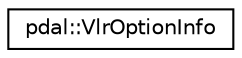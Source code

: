 digraph "Graphical Class Hierarchy"
{
  edge [fontname="Helvetica",fontsize="10",labelfontname="Helvetica",labelfontsize="10"];
  node [fontname="Helvetica",fontsize="10",shape=record];
  rankdir="LR";
  Node1 [label="pdal::VlrOptionInfo",height=0.2,width=0.4,color="black", fillcolor="white", style="filled",URL="$namespacepdal.html#structpdal_1_1VlrOptionInfo"];
}
